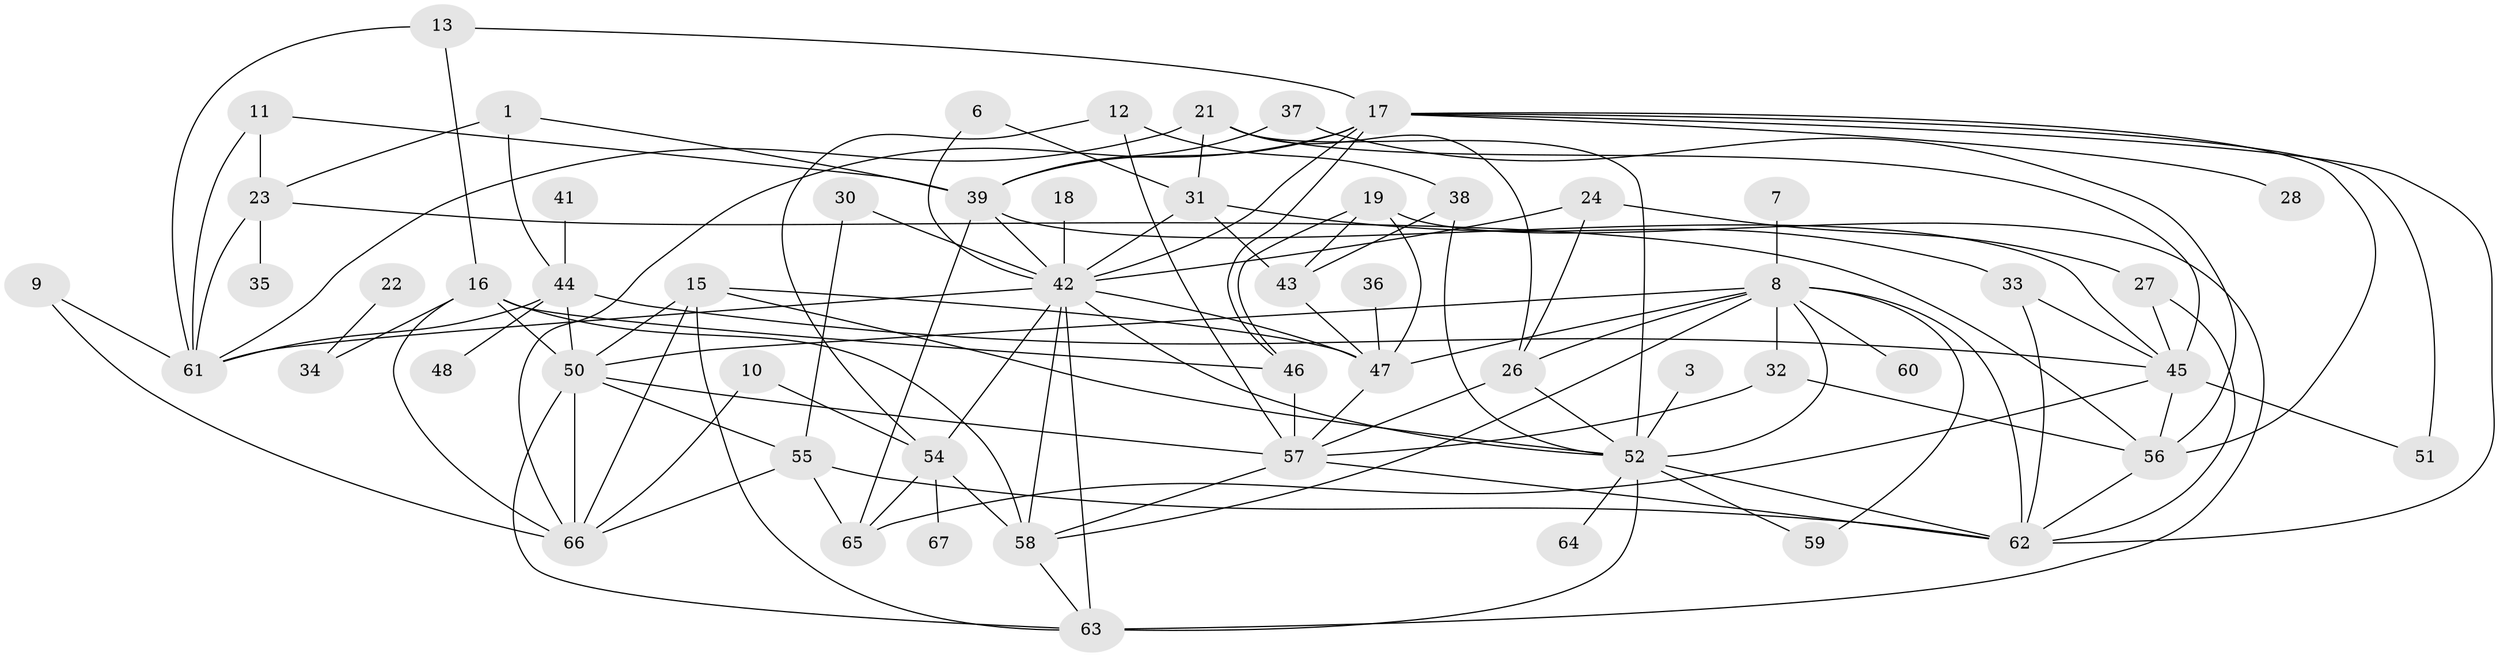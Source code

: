 // original degree distribution, {5: 0.1044776119402985, 3: 0.1865671641791045, 4: 0.20149253731343283, 2: 0.23880597014925373, 6: 0.03731343283582089, 0: 0.07462686567164178, 1: 0.12686567164179105, 7: 0.014925373134328358, 8: 0.007462686567164179, 10: 0.007462686567164179}
// Generated by graph-tools (version 1.1) at 2025/49/03/09/25 03:49:03]
// undirected, 57 vertices, 120 edges
graph export_dot {
graph [start="1"]
  node [color=gray90,style=filled];
  1;
  3;
  6;
  7;
  8;
  9;
  10;
  11;
  12;
  13;
  15;
  16;
  17;
  18;
  19;
  21;
  22;
  23;
  24;
  26;
  27;
  28;
  30;
  31;
  32;
  33;
  34;
  35;
  36;
  37;
  38;
  39;
  41;
  42;
  43;
  44;
  45;
  46;
  47;
  48;
  50;
  51;
  52;
  54;
  55;
  56;
  57;
  58;
  59;
  60;
  61;
  62;
  63;
  64;
  65;
  66;
  67;
  1 -- 23 [weight=1.0];
  1 -- 39 [weight=1.0];
  1 -- 44 [weight=1.0];
  3 -- 52 [weight=1.0];
  6 -- 31 [weight=1.0];
  6 -- 42 [weight=1.0];
  7 -- 8 [weight=1.0];
  8 -- 26 [weight=1.0];
  8 -- 32 [weight=1.0];
  8 -- 47 [weight=1.0];
  8 -- 50 [weight=1.0];
  8 -- 52 [weight=1.0];
  8 -- 58 [weight=1.0];
  8 -- 59 [weight=1.0];
  8 -- 60 [weight=1.0];
  8 -- 62 [weight=1.0];
  9 -- 61 [weight=1.0];
  9 -- 66 [weight=1.0];
  10 -- 54 [weight=1.0];
  10 -- 66 [weight=1.0];
  11 -- 23 [weight=1.0];
  11 -- 39 [weight=1.0];
  11 -- 61 [weight=1.0];
  12 -- 38 [weight=1.0];
  12 -- 54 [weight=1.0];
  12 -- 57 [weight=1.0];
  13 -- 16 [weight=1.0];
  13 -- 17 [weight=1.0];
  13 -- 61 [weight=1.0];
  15 -- 47 [weight=1.0];
  15 -- 50 [weight=1.0];
  15 -- 52 [weight=1.0];
  15 -- 63 [weight=1.0];
  15 -- 66 [weight=2.0];
  16 -- 34 [weight=1.0];
  16 -- 46 [weight=1.0];
  16 -- 50 [weight=1.0];
  16 -- 58 [weight=1.0];
  16 -- 66 [weight=1.0];
  17 -- 28 [weight=1.0];
  17 -- 39 [weight=1.0];
  17 -- 42 [weight=1.0];
  17 -- 46 [weight=1.0];
  17 -- 51 [weight=1.0];
  17 -- 56 [weight=1.0];
  17 -- 62 [weight=1.0];
  17 -- 66 [weight=2.0];
  18 -- 42 [weight=1.0];
  19 -- 43 [weight=1.0];
  19 -- 46 [weight=1.0];
  19 -- 47 [weight=1.0];
  19 -- 63 [weight=1.0];
  21 -- 26 [weight=1.0];
  21 -- 31 [weight=1.0];
  21 -- 45 [weight=1.0];
  21 -- 52 [weight=1.0];
  21 -- 61 [weight=1.0];
  22 -- 34 [weight=1.0];
  23 -- 35 [weight=1.0];
  23 -- 56 [weight=1.0];
  23 -- 61 [weight=1.0];
  24 -- 26 [weight=1.0];
  24 -- 27 [weight=1.0];
  24 -- 42 [weight=1.0];
  26 -- 52 [weight=1.0];
  26 -- 57 [weight=1.0];
  27 -- 45 [weight=1.0];
  27 -- 62 [weight=1.0];
  30 -- 42 [weight=1.0];
  30 -- 55 [weight=1.0];
  31 -- 33 [weight=1.0];
  31 -- 42 [weight=2.0];
  31 -- 43 [weight=1.0];
  32 -- 56 [weight=1.0];
  32 -- 57 [weight=1.0];
  33 -- 45 [weight=1.0];
  33 -- 62 [weight=1.0];
  36 -- 47 [weight=1.0];
  37 -- 39 [weight=1.0];
  37 -- 56 [weight=1.0];
  38 -- 43 [weight=1.0];
  38 -- 52 [weight=1.0];
  39 -- 42 [weight=1.0];
  39 -- 45 [weight=1.0];
  39 -- 65 [weight=1.0];
  41 -- 44 [weight=1.0];
  42 -- 47 [weight=1.0];
  42 -- 52 [weight=1.0];
  42 -- 54 [weight=1.0];
  42 -- 58 [weight=1.0];
  42 -- 61 [weight=1.0];
  42 -- 63 [weight=1.0];
  43 -- 47 [weight=1.0];
  44 -- 45 [weight=1.0];
  44 -- 48 [weight=1.0];
  44 -- 50 [weight=1.0];
  44 -- 61 [weight=1.0];
  45 -- 51 [weight=1.0];
  45 -- 56 [weight=1.0];
  45 -- 65 [weight=1.0];
  46 -- 57 [weight=1.0];
  47 -- 57 [weight=1.0];
  50 -- 55 [weight=1.0];
  50 -- 57 [weight=2.0];
  50 -- 63 [weight=1.0];
  50 -- 66 [weight=1.0];
  52 -- 59 [weight=1.0];
  52 -- 62 [weight=1.0];
  52 -- 63 [weight=2.0];
  52 -- 64 [weight=1.0];
  54 -- 58 [weight=1.0];
  54 -- 65 [weight=1.0];
  54 -- 67 [weight=1.0];
  55 -- 62 [weight=2.0];
  55 -- 65 [weight=1.0];
  55 -- 66 [weight=1.0];
  56 -- 62 [weight=1.0];
  57 -- 58 [weight=1.0];
  57 -- 62 [weight=1.0];
  58 -- 63 [weight=1.0];
}
